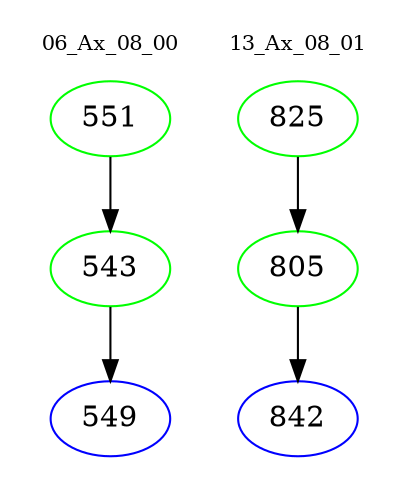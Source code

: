 digraph{
subgraph cluster_0 {
color = white
label = "06_Ax_08_00";
fontsize=10;
T0_551 [label="551", color="green"]
T0_551 -> T0_543 [color="black"]
T0_543 [label="543", color="green"]
T0_543 -> T0_549 [color="black"]
T0_549 [label="549", color="blue"]
}
subgraph cluster_1 {
color = white
label = "13_Ax_08_01";
fontsize=10;
T1_825 [label="825", color="green"]
T1_825 -> T1_805 [color="black"]
T1_805 [label="805", color="green"]
T1_805 -> T1_842 [color="black"]
T1_842 [label="842", color="blue"]
}
}
